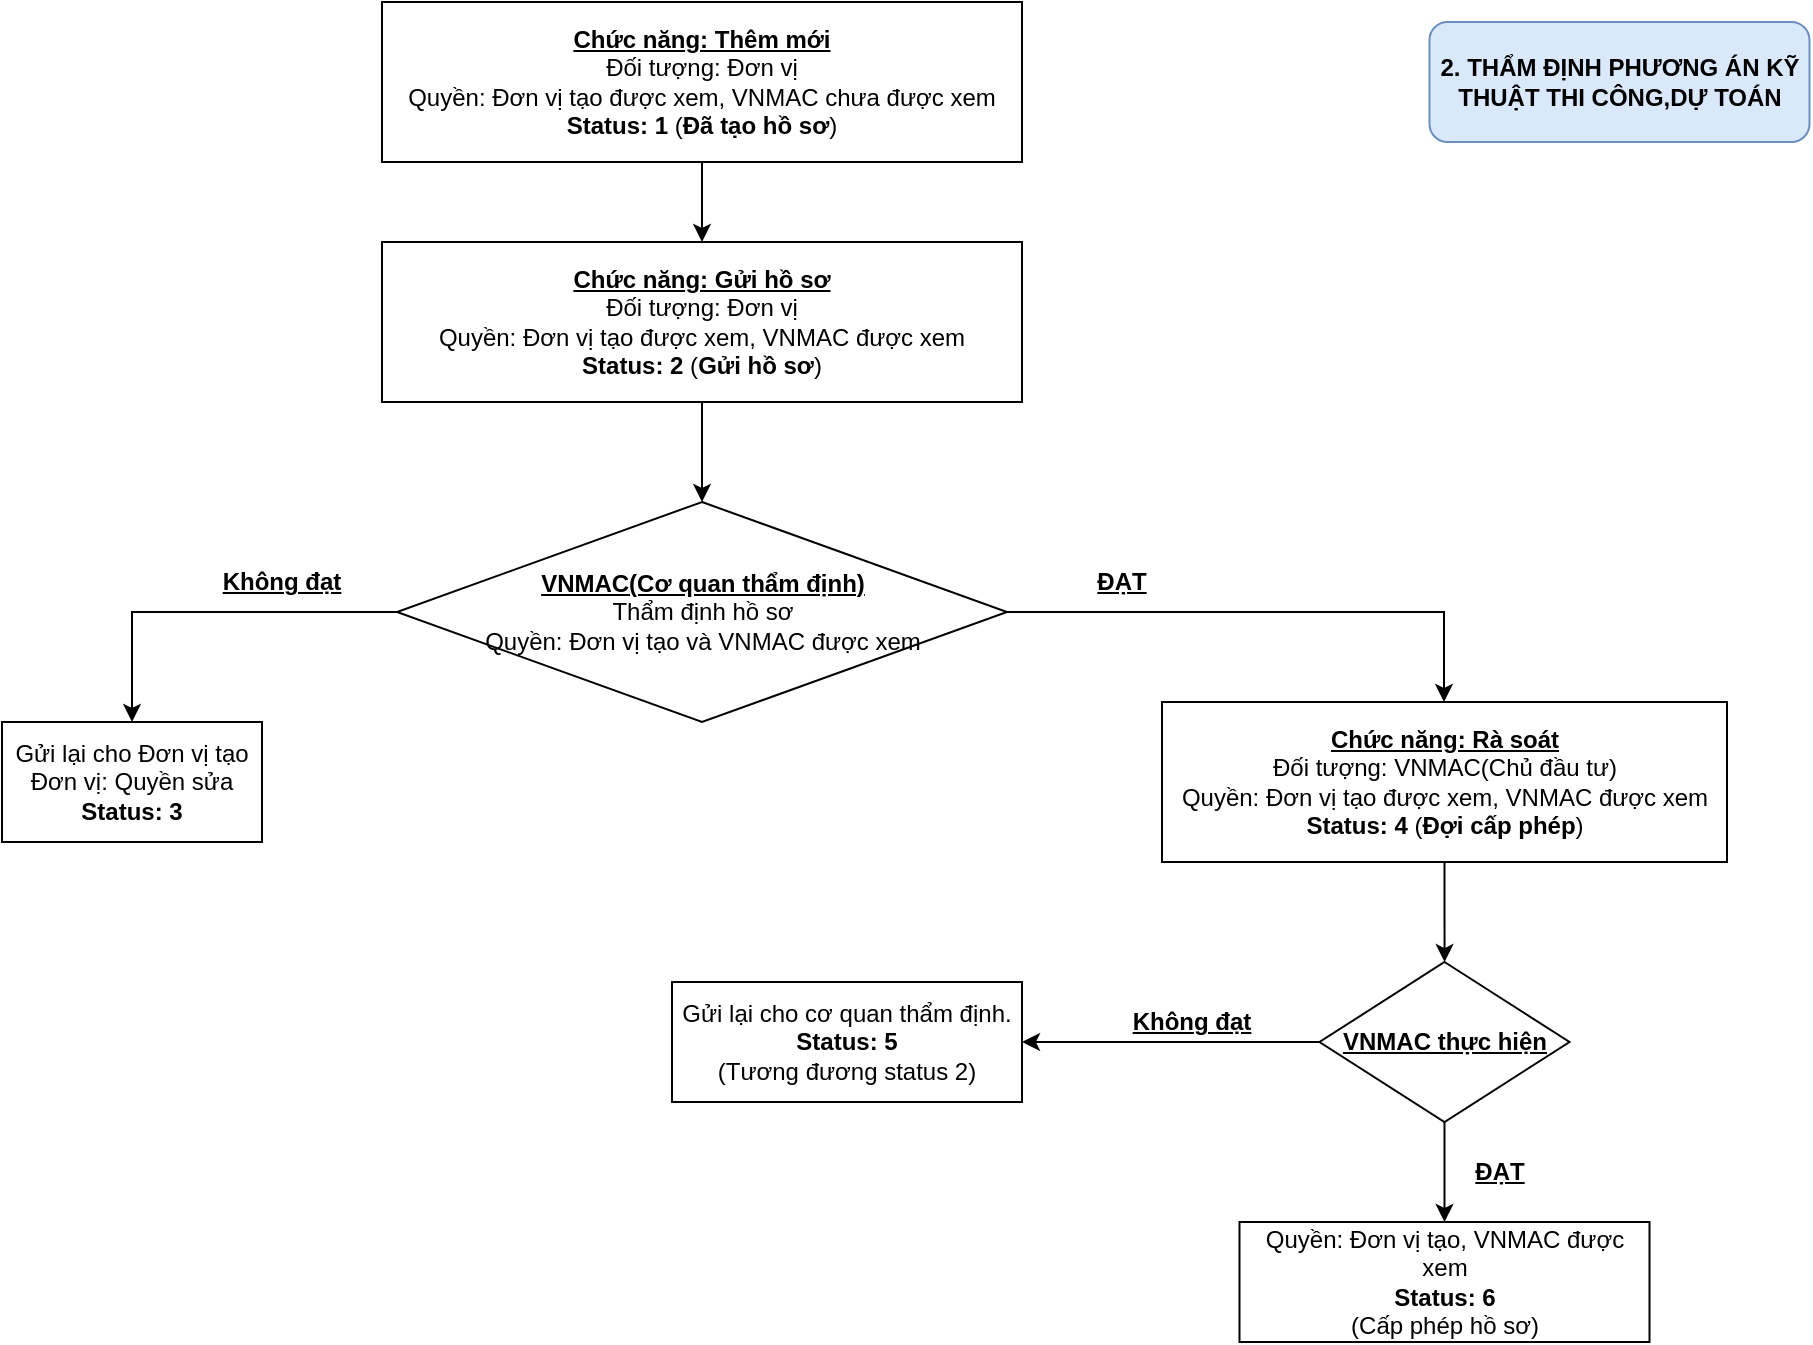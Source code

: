 <mxfile version="14.6.13" type="github">
  <diagram id="SMX9kTzTr0LHEoc_zDCM" name="Page-1">
    <mxGraphModel dx="1865" dy="588" grid="1" gridSize="10" guides="1" tooltips="1" connect="1" arrows="1" fold="1" page="1" pageScale="1" pageWidth="827" pageHeight="1169" math="0" shadow="0">
      <root>
        <mxCell id="0" />
        <mxCell id="1" parent="0" />
        <mxCell id="9w0FvgRHqFGCnEIx4hH6-3" value="" style="edgeStyle=orthogonalEdgeStyle;rounded=0;orthogonalLoop=1;jettySize=auto;html=1;entryX=0.5;entryY=0;entryDx=0;entryDy=0;" edge="1" parent="1" source="9w0FvgRHqFGCnEIx4hH6-1" target="9w0FvgRHqFGCnEIx4hH6-4">
          <mxGeometry relative="1" as="geometry">
            <mxPoint x="305" y="310" as="targetPoint" />
          </mxGeometry>
        </mxCell>
        <mxCell id="9w0FvgRHqFGCnEIx4hH6-1" value="&lt;b&gt;&lt;u&gt;Chức năng: Thêm mới&lt;/u&gt;&lt;/b&gt;&lt;br&gt;Đối tượng: Đơn vị&lt;br&gt;Quyền: Đơn vị tạo được xem, VNMAC chưa được xem&lt;br&gt;&lt;b&gt;Status: 1&lt;/b&gt; (&lt;b&gt;Đã tạo hồ sơ&lt;/b&gt;)" style="rounded=0;whiteSpace=wrap;html=1;" vertex="1" parent="1">
          <mxGeometry x="130" y="160" width="320" height="80" as="geometry" />
        </mxCell>
        <mxCell id="9w0FvgRHqFGCnEIx4hH6-7" value="" style="edgeStyle=orthogonalEdgeStyle;rounded=0;orthogonalLoop=1;jettySize=auto;html=1;" edge="1" parent="1" source="9w0FvgRHqFGCnEIx4hH6-4" target="9w0FvgRHqFGCnEIx4hH6-6">
          <mxGeometry relative="1" as="geometry" />
        </mxCell>
        <mxCell id="9w0FvgRHqFGCnEIx4hH6-4" value="&lt;b&gt;&lt;u&gt;Chức năng: Gửi hồ sơ&lt;/u&gt;&lt;/b&gt;&lt;br&gt;Đối tượng: Đơn vị&lt;br&gt;Quyền: Đơn vị tạo được xem, VNMAC được xem&lt;br&gt;&lt;b&gt;Status: 2&lt;/b&gt;&amp;nbsp;(&lt;b&gt;Gửi&amp;nbsp;hồ sơ&lt;/b&gt;)" style="rounded=0;whiteSpace=wrap;html=1;" vertex="1" parent="1">
          <mxGeometry x="130" y="280" width="320" height="80" as="geometry" />
        </mxCell>
        <mxCell id="9w0FvgRHqFGCnEIx4hH6-9" value="" style="edgeStyle=orthogonalEdgeStyle;rounded=0;orthogonalLoop=1;jettySize=auto;html=1;entryX=0.5;entryY=0;entryDx=0;entryDy=0;" edge="1" parent="1" source="9w0FvgRHqFGCnEIx4hH6-6" target="9w0FvgRHqFGCnEIx4hH6-8">
          <mxGeometry relative="1" as="geometry">
            <mxPoint y="520" as="targetPoint" />
          </mxGeometry>
        </mxCell>
        <mxCell id="9w0FvgRHqFGCnEIx4hH6-12" value="" style="edgeStyle=orthogonalEdgeStyle;rounded=0;orthogonalLoop=1;jettySize=auto;html=1;" edge="1" parent="1" source="9w0FvgRHqFGCnEIx4hH6-6" target="9w0FvgRHqFGCnEIx4hH6-11">
          <mxGeometry relative="1" as="geometry">
            <Array as="points">
              <mxPoint x="661" y="465" />
            </Array>
          </mxGeometry>
        </mxCell>
        <mxCell id="9w0FvgRHqFGCnEIx4hH6-6" value="&lt;b&gt;&lt;u&gt;VNMAC(Cơ quan thẩm định)&lt;br&gt;&lt;/u&gt;&lt;/b&gt;Thẩm định hồ sơ&lt;br&gt;Quyền: Đơn vị tạo và VNMAC được xem" style="rhombus;whiteSpace=wrap;html=1;rounded=0;" vertex="1" parent="1">
          <mxGeometry x="137.5" y="410" width="305" height="110" as="geometry" />
        </mxCell>
        <mxCell id="9w0FvgRHqFGCnEIx4hH6-8" value="Gửi lại cho Đơn vị tạo&lt;br&gt;Đơn vị: Quyền sửa&lt;br&gt;&lt;b&gt;Status: 3&lt;/b&gt;" style="whiteSpace=wrap;html=1;rounded=0;" vertex="1" parent="1">
          <mxGeometry x="-60" y="520" width="130" height="60" as="geometry" />
        </mxCell>
        <mxCell id="9w0FvgRHqFGCnEIx4hH6-10" value="&lt;b&gt;&lt;u&gt;Không đạt&lt;/u&gt;&lt;/b&gt;" style="text;html=1;strokeColor=none;fillColor=none;align=center;verticalAlign=middle;whiteSpace=wrap;rounded=0;" vertex="1" parent="1">
          <mxGeometry x="45" y="440" width="70" height="20" as="geometry" />
        </mxCell>
        <mxCell id="9w0FvgRHqFGCnEIx4hH6-16" value="" style="edgeStyle=orthogonalEdgeStyle;rounded=0;orthogonalLoop=1;jettySize=auto;html=1;" edge="1" parent="1" source="9w0FvgRHqFGCnEIx4hH6-11" target="9w0FvgRHqFGCnEIx4hH6-15">
          <mxGeometry relative="1" as="geometry" />
        </mxCell>
        <mxCell id="9w0FvgRHqFGCnEIx4hH6-11" value="&lt;b&gt;&lt;u&gt;Chức năng: Rà soát&lt;/u&gt;&lt;/b&gt;&lt;br&gt;Đối tượng: VNMAC(Chủ đầu tư)&lt;br&gt;Quyền: Đơn vị tạo được xem, VNMAC được xem&lt;br&gt;&lt;b&gt;Status: 4&lt;/b&gt;&amp;nbsp;(&lt;b&gt;Đợi cấp phép&lt;/b&gt;)" style="whiteSpace=wrap;html=1;rounded=0;" vertex="1" parent="1">
          <mxGeometry x="520" y="510" width="282.5" height="80" as="geometry" />
        </mxCell>
        <mxCell id="9w0FvgRHqFGCnEIx4hH6-14" value="&lt;b&gt;&lt;u&gt;ĐẠT&lt;/u&gt;&lt;/b&gt;" style="text;html=1;strokeColor=none;fillColor=none;align=center;verticalAlign=middle;whiteSpace=wrap;rounded=0;" vertex="1" parent="1">
          <mxGeometry x="465" y="440" width="70" height="20" as="geometry" />
        </mxCell>
        <mxCell id="9w0FvgRHqFGCnEIx4hH6-18" value="" style="edgeStyle=orthogonalEdgeStyle;rounded=0;orthogonalLoop=1;jettySize=auto;html=1;" edge="1" parent="1" source="9w0FvgRHqFGCnEIx4hH6-15" target="9w0FvgRHqFGCnEIx4hH6-17">
          <mxGeometry relative="1" as="geometry" />
        </mxCell>
        <mxCell id="9w0FvgRHqFGCnEIx4hH6-21" value="" style="edgeStyle=orthogonalEdgeStyle;rounded=0;orthogonalLoop=1;jettySize=auto;html=1;" edge="1" parent="1" source="9w0FvgRHqFGCnEIx4hH6-15" target="9w0FvgRHqFGCnEIx4hH6-20">
          <mxGeometry relative="1" as="geometry" />
        </mxCell>
        <mxCell id="9w0FvgRHqFGCnEIx4hH6-15" value="&lt;b&gt;&lt;u&gt;VNMAC thực hiện&lt;/u&gt;&lt;/b&gt;" style="rhombus;whiteSpace=wrap;html=1;rounded=0;" vertex="1" parent="1">
          <mxGeometry x="598.75" y="640" width="125" height="80" as="geometry" />
        </mxCell>
        <mxCell id="9w0FvgRHqFGCnEIx4hH6-17" value="Gửi lại cho cơ quan thẩm định.&lt;br&gt;&lt;b&gt;Status: 5&lt;/b&gt;&lt;br&gt;(Tương đương status 2)" style="whiteSpace=wrap;html=1;rounded=0;" vertex="1" parent="1">
          <mxGeometry x="275" y="650" width="175" height="60" as="geometry" />
        </mxCell>
        <mxCell id="9w0FvgRHqFGCnEIx4hH6-19" value="&lt;b&gt;&lt;u&gt;Không đạt&lt;/u&gt;&lt;/b&gt;" style="text;html=1;strokeColor=none;fillColor=none;align=center;verticalAlign=middle;whiteSpace=wrap;rounded=0;" vertex="1" parent="1">
          <mxGeometry x="500" y="660" width="70" height="20" as="geometry" />
        </mxCell>
        <mxCell id="9w0FvgRHqFGCnEIx4hH6-20" value="Quyền: Đơn vị tạo, VNMAC được xem&lt;br&gt;&lt;b&gt;Status: 6&lt;/b&gt;&lt;br&gt;(Cấp phép hồ sơ)" style="whiteSpace=wrap;html=1;rounded=0;" vertex="1" parent="1">
          <mxGeometry x="558.75" y="770" width="205" height="60" as="geometry" />
        </mxCell>
        <mxCell id="9w0FvgRHqFGCnEIx4hH6-22" value="&lt;b&gt;&lt;u&gt;ĐẠT&lt;/u&gt;&lt;/b&gt;" style="text;html=1;strokeColor=none;fillColor=none;align=center;verticalAlign=middle;whiteSpace=wrap;rounded=0;" vertex="1" parent="1">
          <mxGeometry x="653.75" y="734.5" width="70" height="20" as="geometry" />
        </mxCell>
        <mxCell id="9w0FvgRHqFGCnEIx4hH6-23" value="&lt;b&gt;2. THẨM ĐỊNH PHƯƠNG ÁN KỸ THUẬT THI CÔNG,DỰ TOÁN&lt;/b&gt;" style="rounded=1;whiteSpace=wrap;html=1;fillColor=#dae8fc;strokeColor=#6c8ebf;" vertex="1" parent="1">
          <mxGeometry x="653.75" y="170" width="190" height="60" as="geometry" />
        </mxCell>
      </root>
    </mxGraphModel>
  </diagram>
</mxfile>
